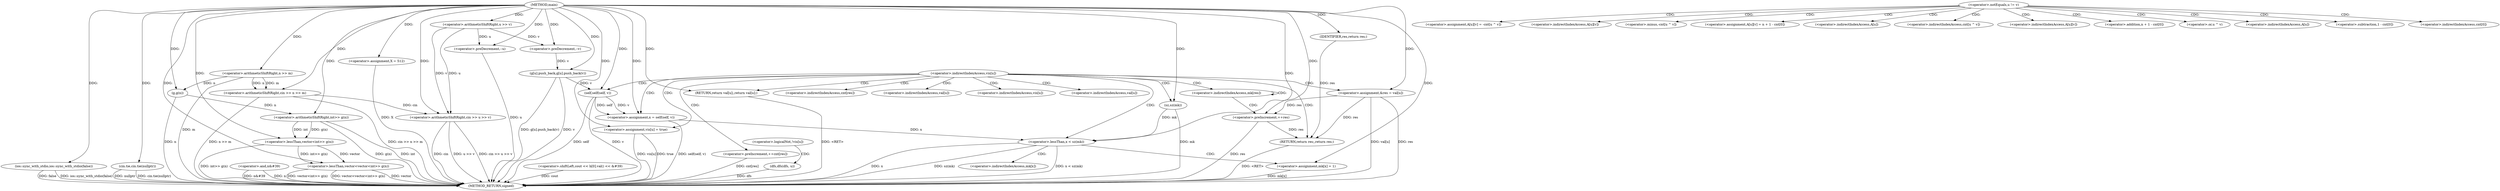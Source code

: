 digraph "main" {  
"1001378" [label = "(METHOD,main)" ]
"1001584" [label = "(METHOD_RETURN,signed)" ]
"1001380" [label = "(ios::sync_with_stdio,ios::sync_with_stdio(false))" ]
"1001382" [label = "(cin.tie,cin.tie(nullptr))" ]
"1001386" [label = "(<operator>.arithmeticShiftRight,cin >> n >> m)" ]
"1001391" [label = "(<operator>.lessThan,vector<vector<int>> g(n))" ]
"1001414" [label = "(<operator>.assignment,X = 512)" ]
"1001581" [label = "(<operator>.and,n&#39)" ]
"1001402" [label = "(<operator>.arithmeticShiftRight,cin >> u >> v)" ]
"1001407" [label = "(<operator>.preDecrement,--u)" ]
"1001409" [label = "(<operator>.preDecrement,--v)" ]
"1001411" [label = "(g[u].push_back,g[u].push_back(v))" ]
"1001429" [label = "(<operator>.assignment,vis[u] = true)" ]
"1001454" [label = "(<operator>.assignment,&res = val[u])" ]
"1001465" [label = "(<operator>.preIncrement,++cnt[res])" ]
"1001469" [label = "(RETURN,return res;,return res;)" ]
"1001575" [label = "(<operator>.shiftLeft,cout << b[0].val() << &#39)" ]
"1001388" [label = "(<operator>.arithmeticShiftRight,n >> m)" ]
"1001393" [label = "(<operator>.lessThan,vector<int>> g(n))" ]
"1001425" [label = "(RETURN,return val[u];,return val[u];)" ]
"1001438" [label = "(<operator>.assignment,x = self(self, v))" ]
"1001463" [label = "(<operator>.preIncrement,++res)" ]
"1001470" [label = "(IDENTIFIER,res,return res;)" ]
"1001476" [label = "(dfs,dfs(dfs, u))" ]
"1001395" [label = "(<operator>.arithmeticShiftRight,int>> g(n))" ]
"1001404" [label = "(<operator>.arithmeticShiftRight,u >> v)" ]
"1001444" [label = "(<operator>.lessThan,x < sz(mk))" ]
"1001448" [label = "(<operator>.assignment,mk[x] = 1)" ]
"1001397" [label = "(g,g(n))" ]
"1001440" [label = "(self,self(self, v))" ]
"1001446" [label = "(sz,sz(mk))" ]
"1001472" [label = "(<operator>.logicalNot,!vis[u])" ]
"1001422" [label = "(<operator>.indirectIndexAccess,vis[u])" ]
"1001430" [label = "(<operator>.indirectIndexAccess,vis[u])" ]
"1001456" [label = "(<operator>.indirectIndexAccess,val[u])" ]
"1001460" [label = "(<operator>.indirectIndexAccess,mk[res])" ]
"1001466" [label = "(<operator>.indirectIndexAccess,cnt[res])" ]
"1001426" [label = "(<operator>.indirectIndexAccess,val[u])" ]
"1001483" [label = "(<operator>.notEquals,u != v)" ]
"1001486" [label = "(<operator>.assignment,A[u][v] = -cnt[u ^ v])" ]
"1001449" [label = "(<operator>.indirectIndexAccess,mk[x])" ]
"1001487" [label = "(<operator>.indirectIndexAccess,A[u][v])" ]
"1001492" [label = "(<operator>.minus,-cnt[u ^ v])" ]
"1001499" [label = "(<operator>.assignment,A[u][v] = n + 1 - cnt[0])" ]
"1001488" [label = "(<operator>.indirectIndexAccess,A[u])" ]
"1001493" [label = "(<operator>.indirectIndexAccess,cnt[u ^ v])" ]
"1001500" [label = "(<operator>.indirectIndexAccess,A[u][v])" ]
"1001505" [label = "(<operator>.addition,n + 1 - cnt[0])" ]
"1001495" [label = "(<operator>.or,u ^ v)" ]
"1001501" [label = "(<operator>.indirectIndexAccess,A[u])" ]
"1001507" [label = "(<operator>.subtraction,1 - cnt[0])" ]
"1001509" [label = "(<operator>.indirectIndexAccess,cnt[0])" ]
  "1001469" -> "1001584"  [ label = "DDG: <RET>"] 
  "1001380" -> "1001584"  [ label = "DDG: ios::sync_with_stdio(false)"] 
  "1001382" -> "1001584"  [ label = "DDG: cin.tie(nullptr)"] 
  "1001388" -> "1001584"  [ label = "DDG: m"] 
  "1001386" -> "1001584"  [ label = "DDG: n >> m"] 
  "1001386" -> "1001584"  [ label = "DDG: cin >> n >> m"] 
  "1001391" -> "1001584"  [ label = "DDG: vector"] 
  "1001397" -> "1001584"  [ label = "DDG: n"] 
  "1001395" -> "1001584"  [ label = "DDG: g(n)"] 
  "1001393" -> "1001584"  [ label = "DDG: int>> g(n)"] 
  "1001391" -> "1001584"  [ label = "DDG: vector<int>> g(n)"] 
  "1001391" -> "1001584"  [ label = "DDG: vector<vector<int>> g(n)"] 
  "1001402" -> "1001584"  [ label = "DDG: cin"] 
  "1001402" -> "1001584"  [ label = "DDG: u >> v"] 
  "1001402" -> "1001584"  [ label = "DDG: cin >> u >> v"] 
  "1001407" -> "1001584"  [ label = "DDG: u"] 
  "1001411" -> "1001584"  [ label = "DDG: v"] 
  "1001411" -> "1001584"  [ label = "DDG: g[u].push_back(v)"] 
  "1001414" -> "1001584"  [ label = "DDG: X"] 
  "1001429" -> "1001584"  [ label = "DDG: vis[u]"] 
  "1001440" -> "1001584"  [ label = "DDG: v"] 
  "1001438" -> "1001584"  [ label = "DDG: self(self, v)"] 
  "1001444" -> "1001584"  [ label = "DDG: x"] 
  "1001446" -> "1001584"  [ label = "DDG: mk"] 
  "1001444" -> "1001584"  [ label = "DDG: sz(mk)"] 
  "1001444" -> "1001584"  [ label = "DDG: x < sz(mk)"] 
  "1001448" -> "1001584"  [ label = "DDG: mk[x]"] 
  "1001454" -> "1001584"  [ label = "DDG: res"] 
  "1001454" -> "1001584"  [ label = "DDG: val[u]"] 
  "1001465" -> "1001584"  [ label = "DDG: cnt[res]"] 
  "1001463" -> "1001584"  [ label = "DDG: res"] 
  "1001581" -> "1001584"  [ label = "DDG: n&#39"] 
  "1001581" -> "1001584"  [ label = "DDG: n"] 
  "1001425" -> "1001584"  [ label = "DDG: <RET>"] 
  "1001380" -> "1001584"  [ label = "DDG: false"] 
  "1001440" -> "1001584"  [ label = "DDG: self"] 
  "1001395" -> "1001584"  [ label = "DDG: int"] 
  "1001575" -> "1001584"  [ label = "DDG: cout"] 
  "1001382" -> "1001584"  [ label = "DDG: nullptr"] 
  "1001476" -> "1001584"  [ label = "DDG: dfs"] 
  "1001429" -> "1001584"  [ label = "DDG: true"] 
  "1001378" -> "1001414"  [ label = "DDG: "] 
  "1001378" -> "1001380"  [ label = "DDG: "] 
  "1001378" -> "1001382"  [ label = "DDG: "] 
  "1001378" -> "1001386"  [ label = "DDG: "] 
  "1001388" -> "1001386"  [ label = "DDG: m"] 
  "1001388" -> "1001386"  [ label = "DDG: n"] 
  "1001393" -> "1001391"  [ label = "DDG: vector"] 
  "1001378" -> "1001391"  [ label = "DDG: "] 
  "1001393" -> "1001391"  [ label = "DDG: int>> g(n)"] 
  "1001378" -> "1001429"  [ label = "DDG: "] 
  "1001470" -> "1001469"  [ label = "DDG: res"] 
  "1001454" -> "1001469"  [ label = "DDG: res"] 
  "1001463" -> "1001469"  [ label = "DDG: res"] 
  "1001378" -> "1001388"  [ label = "DDG: "] 
  "1001378" -> "1001393"  [ label = "DDG: "] 
  "1001395" -> "1001393"  [ label = "DDG: g(n)"] 
  "1001395" -> "1001393"  [ label = "DDG: int"] 
  "1001386" -> "1001402"  [ label = "DDG: cin"] 
  "1001378" -> "1001402"  [ label = "DDG: "] 
  "1001404" -> "1001402"  [ label = "DDG: v"] 
  "1001404" -> "1001402"  [ label = "DDG: u"] 
  "1001404" -> "1001407"  [ label = "DDG: u"] 
  "1001378" -> "1001407"  [ label = "DDG: "] 
  "1001404" -> "1001409"  [ label = "DDG: v"] 
  "1001378" -> "1001409"  [ label = "DDG: "] 
  "1001409" -> "1001411"  [ label = "DDG: v"] 
  "1001378" -> "1001411"  [ label = "DDG: "] 
  "1001378" -> "1001425"  [ label = "DDG: "] 
  "1001440" -> "1001438"  [ label = "DDG: self"] 
  "1001440" -> "1001438"  [ label = "DDG: v"] 
  "1001378" -> "1001454"  [ label = "DDG: "] 
  "1001378" -> "1001470"  [ label = "DDG: "] 
  "1001378" -> "1001395"  [ label = "DDG: "] 
  "1001397" -> "1001395"  [ label = "DDG: n"] 
  "1001378" -> "1001404"  [ label = "DDG: "] 
  "1001378" -> "1001438"  [ label = "DDG: "] 
  "1001378" -> "1001448"  [ label = "DDG: "] 
  "1001454" -> "1001463"  [ label = "DDG: res"] 
  "1001378" -> "1001463"  [ label = "DDG: "] 
  "1001388" -> "1001397"  [ label = "DDG: n"] 
  "1001378" -> "1001397"  [ label = "DDG: "] 
  "1001378" -> "1001440"  [ label = "DDG: "] 
  "1001411" -> "1001440"  [ label = "DDG: v"] 
  "1001438" -> "1001444"  [ label = "DDG: x"] 
  "1001378" -> "1001444"  [ label = "DDG: "] 
  "1001446" -> "1001444"  [ label = "DDG: mk"] 
  "1001378" -> "1001446"  [ label = "DDG: "] 
  "1001472" -> "1001476"  [ label = "CDG: "] 
  "1001422" -> "1001440"  [ label = "CDG: "] 
  "1001422" -> "1001425"  [ label = "CDG: "] 
  "1001422" -> "1001444"  [ label = "CDG: "] 
  "1001422" -> "1001465"  [ label = "CDG: "] 
  "1001422" -> "1001460"  [ label = "CDG: "] 
  "1001422" -> "1001454"  [ label = "CDG: "] 
  "1001422" -> "1001438"  [ label = "CDG: "] 
  "1001422" -> "1001456"  [ label = "CDG: "] 
  "1001422" -> "1001429"  [ label = "CDG: "] 
  "1001422" -> "1001446"  [ label = "CDG: "] 
  "1001422" -> "1001426"  [ label = "CDG: "] 
  "1001422" -> "1001469"  [ label = "CDG: "] 
  "1001422" -> "1001466"  [ label = "CDG: "] 
  "1001422" -> "1001430"  [ label = "CDG: "] 
  "1001460" -> "1001460"  [ label = "CDG: "] 
  "1001460" -> "1001463"  [ label = "CDG: "] 
  "1001444" -> "1001448"  [ label = "CDG: "] 
  "1001444" -> "1001449"  [ label = "CDG: "] 
  "1001483" -> "1001499"  [ label = "CDG: "] 
  "1001483" -> "1001492"  [ label = "CDG: "] 
  "1001483" -> "1001507"  [ label = "CDG: "] 
  "1001483" -> "1001495"  [ label = "CDG: "] 
  "1001483" -> "1001500"  [ label = "CDG: "] 
  "1001483" -> "1001501"  [ label = "CDG: "] 
  "1001483" -> "1001487"  [ label = "CDG: "] 
  "1001483" -> "1001509"  [ label = "CDG: "] 
  "1001483" -> "1001493"  [ label = "CDG: "] 
  "1001483" -> "1001486"  [ label = "CDG: "] 
  "1001483" -> "1001488"  [ label = "CDG: "] 
  "1001483" -> "1001505"  [ label = "CDG: "] 
}
